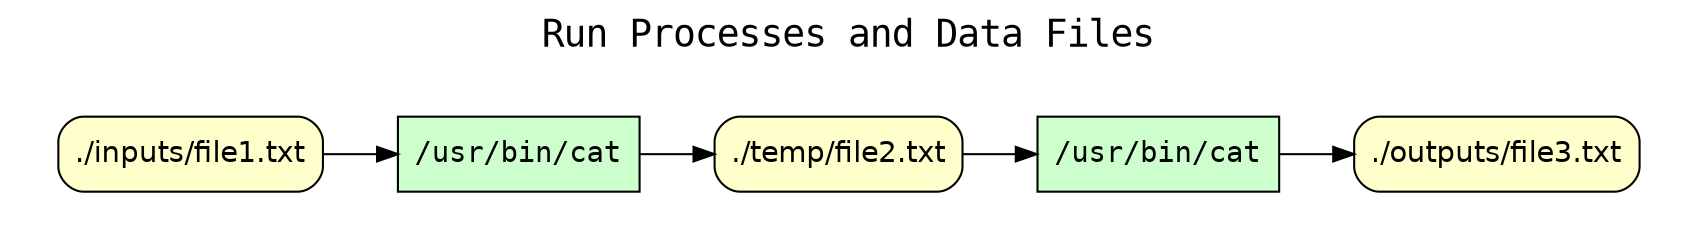 
digraph cpr_run {
rankdir=LR
fontname=Courier; fontsize=18; labelloc=t
label="Run Processes and Data Files"

subgraph cluster_dataflow_graph { label=""; color=white; penwidth=0
subgraph cluster_dataflow_graph_inner { label=""; color=white

# data file nodes
node[shape=box style="rounded,filled" fillcolor="#FFFFCC" peripheries=1 fontname=Helvetica]
"http://cirss.illinois.edu/runs/0/fileresource/11" [label="./temp/file2.txt"]
"http://cirss.illinois.edu/runs/0/fileresource/18" [label="./inputs/file1.txt"]
"http://cirss.illinois.edu/runs/0/fileresource/19" [label="./outputs/file3.txt"]

# nodes for processes that read or write data files
node[shape=box style="filled" fillcolor="#CCFFCC" peripheries=1 fontname=Courier]
"http://cirss.illinois.edu/runs/0/process/2" [label="/bin/cat"]
"http://cirss.illinois.edu/runs/0/process/2" [label="/usr/bin/cat"]
"http://cirss.illinois.edu/runs/0/process/3" [label="/bin/cat"]
"http://cirss.illinois.edu/runs/0/process/3" [label="/usr/bin/cat"]

# process input file edges
"http://cirss.illinois.edu/runs/0/fileresource/18" -> "http://cirss.illinois.edu/runs/0/process/2"
"http://cirss.illinois.edu/runs/0/fileresource/11" -> "http://cirss.illinois.edu/runs/0/process/3"

# process output file edges
"http://cirss.illinois.edu/runs/0/process/2" -> "http://cirss.illinois.edu/runs/0/fileresource/11"
"http://cirss.illinois.edu/runs/0/process/3" -> "http://cirss.illinois.edu/runs/0/fileresource/19"

}}

}

